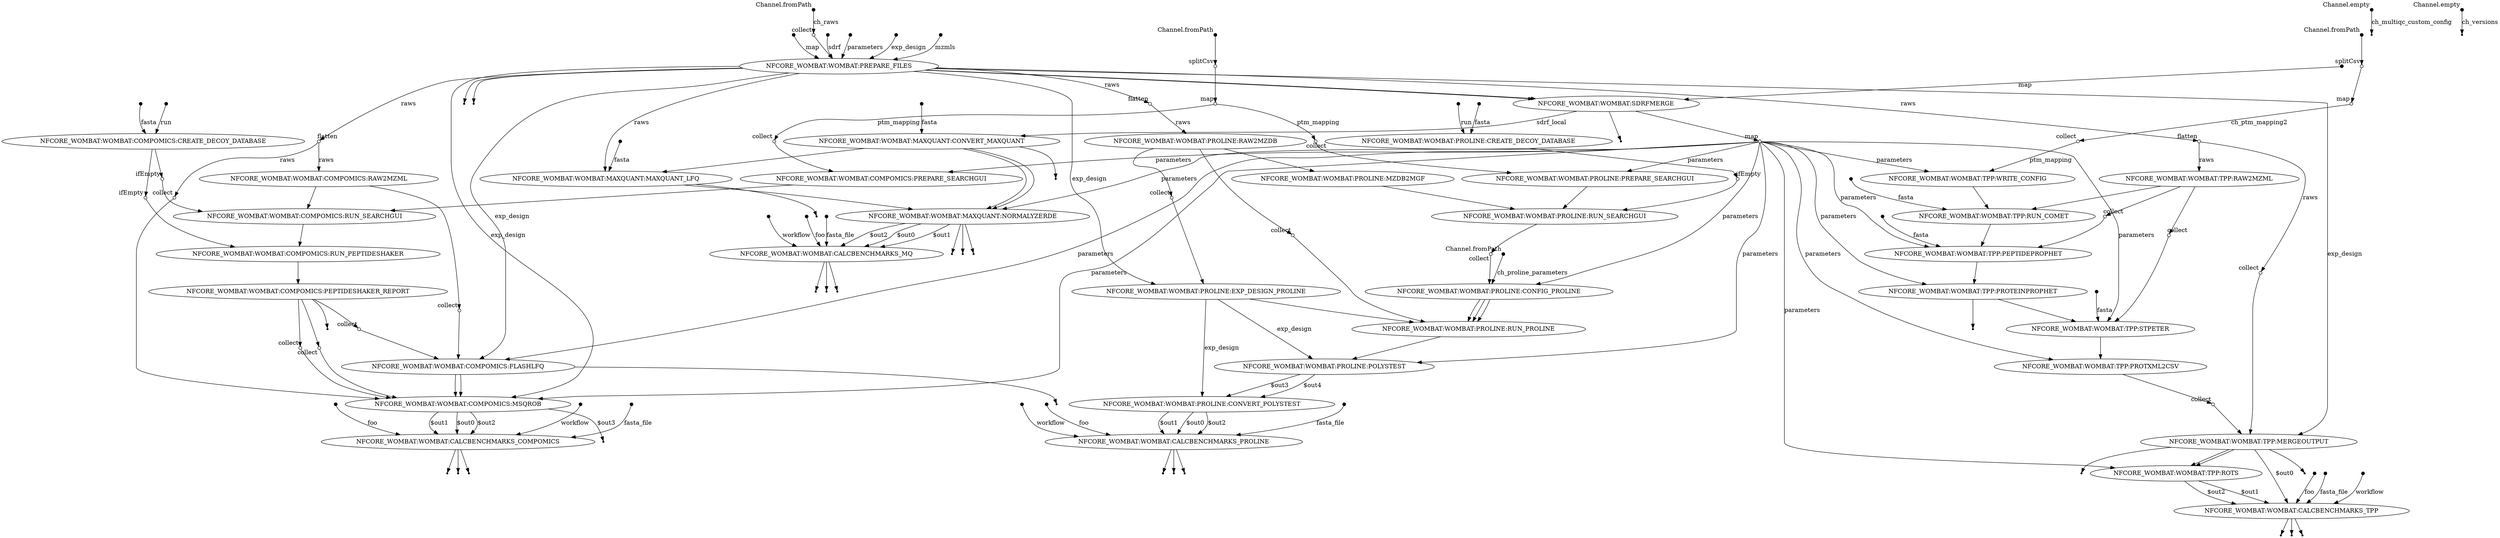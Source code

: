 digraph "dag" {
p0 [shape=point,label="",fixedsize=true,width=0.1,xlabel="Channel.fromPath"];
p12 [shape=circle,label="",fixedsize=true,width=0.1,xlabel="collect"];
p0 -> p12 [label="ch_raws"];

p1 [shape=point,label="",fixedsize=true,width=0.1,xlabel="Channel.empty"];
p2 [shape=point];
p1 -> p2 [label="ch_multiqc_custom_config"];

p3 [shape=point,label="",fixedsize=true,width=0.1,xlabel="Channel.fromPath"];
p4 [shape=circle,label="",fixedsize=true,width=0.1,xlabel="splitCsv"];
p3 -> p4;

p4 [shape=circle,label="",fixedsize=true,width=0.1,xlabel="splitCsv"];
p5 [shape=circle,label="",fixedsize=true,width=0.1,xlabel="map"];
p4 -> p5;

p5 [shape=circle,label="",fixedsize=true,width=0.1,xlabel="map"];
p48 [shape=circle,label="",fixedsize=true,width=0.1,xlabel="collect"];
p5 -> p48 [label="ptm_mapping"];

p6 [shape=point,label="",fixedsize=true,width=0.1,xlabel="Channel.fromPath"];
p7 [shape=circle,label="",fixedsize=true,width=0.1,xlabel="splitCsv"];
p6 -> p7;

p7 [shape=circle,label="",fixedsize=true,width=0.1,xlabel="splitCsv"];
p8 [shape=circle,label="",fixedsize=true,width=0.1,xlabel="map"];
p7 -> p8;

p8 [shape=circle,label="",fixedsize=true,width=0.1,xlabel="map"];
p97 [shape=circle,label="",fixedsize=true,width=0.1,xlabel="collect"];
p8 -> p97 [label="ch_ptm_mapping2"];

p9 [shape=point,label="",fixedsize=true,width=0.1,xlabel="Channel.fromPath"];
p53 [label="NFCORE_WOMBAT:WOMBAT:PROLINE:CONFIG_PROLINE"];
p9 -> p53 [label="ch_proline_parameters"];

p10 [shape=point,label="",fixedsize=true,width=0.1,xlabel="Channel.empty"];
p11 [shape=point];
p10 -> p11 [label="ch_versions"];

p12 [shape=circle,label="",fixedsize=true,width=0.1,xlabel="collect"];
p18 [label="NFCORE_WOMBAT:WOMBAT:PREPARE_FILES"];
p12 -> p18;

p13 [shape=point,label="",fixedsize=true,width=0.1];
p18 [label="NFCORE_WOMBAT:WOMBAT:PREPARE_FILES"];
p13 -> p18 [label="sdrf"];

p14 [shape=point,label="",fixedsize=true,width=0.1];
p18 [label="NFCORE_WOMBAT:WOMBAT:PREPARE_FILES"];
p14 -> p18 [label="parameters"];

p15 [shape=point,label="",fixedsize=true,width=0.1];
p18 [label="NFCORE_WOMBAT:WOMBAT:PREPARE_FILES"];
p15 -> p18 [label="exp_design"];

p16 [shape=point,label="",fixedsize=true,width=0.1];
p18 [label="NFCORE_WOMBAT:WOMBAT:PREPARE_FILES"];
p16 -> p18 [label="mzmls"];

p17 [shape=point,label="",fixedsize=true,width=0.1];
p18 [label="NFCORE_WOMBAT:WOMBAT:PREPARE_FILES"];
p17 -> p18 [label="map"];

p18 [label="NFCORE_WOMBAT:WOMBAT:PREPARE_FILES"];
p22 [label="NFCORE_WOMBAT:WOMBAT:SDRFMERGE"];
p18 -> p22;

p18 [label="NFCORE_WOMBAT:WOMBAT:PREPARE_FILES"];
p55 [label="NFCORE_WOMBAT:WOMBAT:PROLINE:EXP_DESIGN_PROLINE"];
p18 -> p55 [label="exp_design"];

p18 [label="NFCORE_WOMBAT:WOMBAT:PREPARE_FILES"];
p22 [label="NFCORE_WOMBAT:WOMBAT:SDRFMERGE"];
p18 -> p22;

p18 [label="NFCORE_WOMBAT:WOMBAT:PREPARE_FILES"];
p20 [shape=point];
p18 -> p20;

p18 [label="NFCORE_WOMBAT:WOMBAT:PREPARE_FILES"];
p29 [label="NFCORE_WOMBAT:WOMBAT:MAXQUANT:MAXQUANT_LFQ"];
p18 -> p29 [label="raws"];

p18 [label="NFCORE_WOMBAT:WOMBAT:PREPARE_FILES"];
p19 [shape=point];
p18 -> p19;

p21 [shape=point,label="",fixedsize=true,width=0.1];
p22 [label="NFCORE_WOMBAT:WOMBAT:SDRFMERGE"];
p21 -> p22 [label="map"];

p22 [label="NFCORE_WOMBAT:WOMBAT:SDRFMERGE"];
p26 [label="NFCORE_WOMBAT:WOMBAT:MAXQUANT:CONVERT_MAXQUANT"];
p22 -> p26 [label="sdrf_local"];

p22 [label="NFCORE_WOMBAT:WOMBAT:SDRFMERGE"];
p24 [shape=circle,label="",fixedsize=true,width=0.1,xlabel="map"];
p22 -> p24;

p22 [label="NFCORE_WOMBAT:WOMBAT:SDRFMERGE"];
p23 [shape=point];
p22 -> p23;

p24 [shape=circle,label="",fixedsize=true,width=0.1,xlabel="map"];
p31 [label="NFCORE_WOMBAT:WOMBAT:MAXQUANT:NORMALYZERDE"];
p24 -> p31 [label="parameters"];

p25 [shape=point,label="",fixedsize=true,width=0.1];
p26 [label="NFCORE_WOMBAT:WOMBAT:MAXQUANT:CONVERT_MAXQUANT"];
p25 -> p26 [label="fasta"];

p26 [label="NFCORE_WOMBAT:WOMBAT:MAXQUANT:CONVERT_MAXQUANT"];
p29 [label="NFCORE_WOMBAT:WOMBAT:MAXQUANT:MAXQUANT_LFQ"];
p26 -> p29;

p26 [label="NFCORE_WOMBAT:WOMBAT:MAXQUANT:CONVERT_MAXQUANT"];
p31 [label="NFCORE_WOMBAT:WOMBAT:MAXQUANT:NORMALYZERDE"];
p26 -> p31;

p26 [label="NFCORE_WOMBAT:WOMBAT:MAXQUANT:CONVERT_MAXQUANT"];
p31 [label="NFCORE_WOMBAT:WOMBAT:MAXQUANT:NORMALYZERDE"];
p26 -> p31;

p26 [label="NFCORE_WOMBAT:WOMBAT:MAXQUANT:CONVERT_MAXQUANT"];
p27 [shape=point];
p26 -> p27;

p28 [shape=point,label="",fixedsize=true,width=0.1];
p29 [label="NFCORE_WOMBAT:WOMBAT:MAXQUANT:MAXQUANT_LFQ"];
p28 -> p29 [label="fasta"];

p29 [label="NFCORE_WOMBAT:WOMBAT:MAXQUANT:MAXQUANT_LFQ"];
p31 [label="NFCORE_WOMBAT:WOMBAT:MAXQUANT:NORMALYZERDE"];
p29 -> p31;

p29 [label="NFCORE_WOMBAT:WOMBAT:MAXQUANT:MAXQUANT_LFQ"];
p30 [shape=point];
p29 -> p30;

p31 [label="NFCORE_WOMBAT:WOMBAT:MAXQUANT:NORMALYZERDE"];
p34 [shape=point];
p31 -> p34;

p31 [label="NFCORE_WOMBAT:WOMBAT:MAXQUANT:NORMALYZERDE"];
p33 [shape=point];
p31 -> p33;

p31 [label="NFCORE_WOMBAT:WOMBAT:MAXQUANT:NORMALYZERDE"];
p32 [shape=point];
p31 -> p32;

p31 [label="NFCORE_WOMBAT:WOMBAT:MAXQUANT:NORMALYZERDE"];
p38 [label="NFCORE_WOMBAT:WOMBAT:CALCBENCHMARKS_MQ"];
p31 -> p38 [label="$out1"];

p31 [label="NFCORE_WOMBAT:WOMBAT:MAXQUANT:NORMALYZERDE"];
p38 [label="NFCORE_WOMBAT:WOMBAT:CALCBENCHMARKS_MQ"];
p31 -> p38 [label="$out2"];

p31 [label="NFCORE_WOMBAT:WOMBAT:MAXQUANT:NORMALYZERDE"];
p38 [label="NFCORE_WOMBAT:WOMBAT:CALCBENCHMARKS_MQ"];
p31 -> p38 [label="$out0"];

p35 [shape=point,label="",fixedsize=true,width=0.1];
p38 [label="NFCORE_WOMBAT:WOMBAT:CALCBENCHMARKS_MQ"];
p35 -> p38 [label="foo"];

p36 [shape=point,label="",fixedsize=true,width=0.1];
p38 [label="NFCORE_WOMBAT:WOMBAT:CALCBENCHMARKS_MQ"];
p36 -> p38 [label="fasta_file"];

p37 [shape=point,label="",fixedsize=true,width=0.1];
p38 [label="NFCORE_WOMBAT:WOMBAT:CALCBENCHMARKS_MQ"];
p37 -> p38 [label="workflow"];

p38 [label="NFCORE_WOMBAT:WOMBAT:CALCBENCHMARKS_MQ"];
p41 [shape=point];
p38 -> p41;

p38 [label="NFCORE_WOMBAT:WOMBAT:CALCBENCHMARKS_MQ"];
p40 [shape=point];
p38 -> p40;

p38 [label="NFCORE_WOMBAT:WOMBAT:CALCBENCHMARKS_MQ"];
p39 [shape=point];
p38 -> p39;

p18 [label="NFCORE_WOMBAT:WOMBAT:PREPARE_FILES"];
p42 [shape=circle,label="",fixedsize=true,width=0.1,xlabel="flatten"];
p18 -> p42 [label="raws"];

p42 [shape=circle,label="",fixedsize=true,width=0.1,xlabel="flatten"];
p43 [label="NFCORE_WOMBAT:WOMBAT:PROLINE:RAW2MZDB"];
p42 -> p43 [label="raws"];

p43 [label="NFCORE_WOMBAT:WOMBAT:PROLINE:RAW2MZDB"];
p44 [label="NFCORE_WOMBAT:WOMBAT:PROLINE:MZDB2MGF"];
p43 -> p44;

p44 [label="NFCORE_WOMBAT:WOMBAT:PROLINE:MZDB2MGF"];
p51 [label="NFCORE_WOMBAT:WOMBAT:PROLINE:RUN_SEARCHGUI"];
p44 -> p51;

p45 [shape=point,label="",fixedsize=true,width=0.1];
p47 [label="NFCORE_WOMBAT:WOMBAT:PROLINE:CREATE_DECOY_DATABASE"];
p45 -> p47 [label="fasta"];

p46 [shape=point,label="",fixedsize=true,width=0.1];
p47 [label="NFCORE_WOMBAT:WOMBAT:PROLINE:CREATE_DECOY_DATABASE"];
p46 -> p47 [label="run"];

p47 [label="NFCORE_WOMBAT:WOMBAT:PROLINE:CREATE_DECOY_DATABASE"];
p50 [shape=circle,label="",fixedsize=true,width=0.1,xlabel="ifEmpty"];
p47 -> p50;

p48 [shape=circle,label="",fixedsize=true,width=0.1,xlabel="collect"];
p49 [label="NFCORE_WOMBAT:WOMBAT:PROLINE:PREPARE_SEARCHGUI"];
p48 -> p49;

p24 [shape=circle,label="",fixedsize=true,width=0.1,xlabel="map"];
p49 [label="NFCORE_WOMBAT:WOMBAT:PROLINE:PREPARE_SEARCHGUI"];
p24 -> p49 [label="parameters"];

p49 [label="NFCORE_WOMBAT:WOMBAT:PROLINE:PREPARE_SEARCHGUI"];
p51 [label="NFCORE_WOMBAT:WOMBAT:PROLINE:RUN_SEARCHGUI"];
p49 -> p51;

p50 [shape=circle,label="",fixedsize=true,width=0.1,xlabel="ifEmpty"];
p51 [label="NFCORE_WOMBAT:WOMBAT:PROLINE:RUN_SEARCHGUI"];
p50 -> p51;

p51 [label="NFCORE_WOMBAT:WOMBAT:PROLINE:RUN_SEARCHGUI"];
p52 [shape=circle,label="",fixedsize=true,width=0.1,xlabel="collect"];
p51 -> p52;

p52 [shape=circle,label="",fixedsize=true,width=0.1,xlabel="collect"];
p53 [label="NFCORE_WOMBAT:WOMBAT:PROLINE:CONFIG_PROLINE"];
p52 -> p53;

p24 [shape=circle,label="",fixedsize=true,width=0.1,xlabel="map"];
p53 [label="NFCORE_WOMBAT:WOMBAT:PROLINE:CONFIG_PROLINE"];
p24 -> p53 [label="parameters"];

p53 [label="NFCORE_WOMBAT:WOMBAT:PROLINE:CONFIG_PROLINE"];
p57 [label="NFCORE_WOMBAT:WOMBAT:PROLINE:RUN_PROLINE"];
p53 -> p57;

p53 [label="NFCORE_WOMBAT:WOMBAT:PROLINE:CONFIG_PROLINE"];
p57 [label="NFCORE_WOMBAT:WOMBAT:PROLINE:RUN_PROLINE"];
p53 -> p57;

p53 [label="NFCORE_WOMBAT:WOMBAT:PROLINE:CONFIG_PROLINE"];
p57 [label="NFCORE_WOMBAT:WOMBAT:PROLINE:RUN_PROLINE"];
p53 -> p57;

p43 [label="NFCORE_WOMBAT:WOMBAT:PROLINE:RAW2MZDB"];
p54 [shape=circle,label="",fixedsize=true,width=0.1,xlabel="collect"];
p43 -> p54;

p54 [shape=circle,label="",fixedsize=true,width=0.1,xlabel="collect"];
p55 [label="NFCORE_WOMBAT:WOMBAT:PROLINE:EXP_DESIGN_PROLINE"];
p54 -> p55;

p55 [label="NFCORE_WOMBAT:WOMBAT:PROLINE:EXP_DESIGN_PROLINE"];
p57 [label="NFCORE_WOMBAT:WOMBAT:PROLINE:RUN_PROLINE"];
p55 -> p57;

p43 [label="NFCORE_WOMBAT:WOMBAT:PROLINE:RAW2MZDB"];
p56 [shape=circle,label="",fixedsize=true,width=0.1,xlabel="collect"];
p43 -> p56;

p56 [shape=circle,label="",fixedsize=true,width=0.1,xlabel="collect"];
p57 [label="NFCORE_WOMBAT:WOMBAT:PROLINE:RUN_PROLINE"];
p56 -> p57;

p57 [label="NFCORE_WOMBAT:WOMBAT:PROLINE:RUN_PROLINE"];
p58 [label="NFCORE_WOMBAT:WOMBAT:PROLINE:POLYSTEST"];
p57 -> p58;

p55 [label="NFCORE_WOMBAT:WOMBAT:PROLINE:EXP_DESIGN_PROLINE"];
p58 [label="NFCORE_WOMBAT:WOMBAT:PROLINE:POLYSTEST"];
p55 -> p58 [label="exp_design"];

p24 [shape=circle,label="",fixedsize=true,width=0.1,xlabel="map"];
p58 [label="NFCORE_WOMBAT:WOMBAT:PROLINE:POLYSTEST"];
p24 -> p58 [label="parameters"];

p58 [label="NFCORE_WOMBAT:WOMBAT:PROLINE:POLYSTEST"];
p59 [label="NFCORE_WOMBAT:WOMBAT:PROLINE:CONVERT_POLYSTEST"];
p58 -> p59 [label="$out3"];

p58 [label="NFCORE_WOMBAT:WOMBAT:PROLINE:POLYSTEST"];
p59 [label="NFCORE_WOMBAT:WOMBAT:PROLINE:CONVERT_POLYSTEST"];
p58 -> p59 [label="$out4"];

p55 [label="NFCORE_WOMBAT:WOMBAT:PROLINE:EXP_DESIGN_PROLINE"];
p59 [label="NFCORE_WOMBAT:WOMBAT:PROLINE:CONVERT_POLYSTEST"];
p55 -> p59 [label="exp_design"];

p59 [label="NFCORE_WOMBAT:WOMBAT:PROLINE:CONVERT_POLYSTEST"];
p63 [label="NFCORE_WOMBAT:WOMBAT:CALCBENCHMARKS_PROLINE"];
p59 -> p63 [label="$out2"];

p59 [label="NFCORE_WOMBAT:WOMBAT:PROLINE:CONVERT_POLYSTEST"];
p63 [label="NFCORE_WOMBAT:WOMBAT:CALCBENCHMARKS_PROLINE"];
p59 -> p63 [label="$out1"];

p59 [label="NFCORE_WOMBAT:WOMBAT:PROLINE:CONVERT_POLYSTEST"];
p63 [label="NFCORE_WOMBAT:WOMBAT:CALCBENCHMARKS_PROLINE"];
p59 -> p63 [label="$out0"];

p60 [shape=point,label="",fixedsize=true,width=0.1];
p63 [label="NFCORE_WOMBAT:WOMBAT:CALCBENCHMARKS_PROLINE"];
p60 -> p63 [label="foo"];

p61 [shape=point,label="",fixedsize=true,width=0.1];
p63 [label="NFCORE_WOMBAT:WOMBAT:CALCBENCHMARKS_PROLINE"];
p61 -> p63 [label="fasta_file"];

p62 [shape=point,label="",fixedsize=true,width=0.1];
p63 [label="NFCORE_WOMBAT:WOMBAT:CALCBENCHMARKS_PROLINE"];
p62 -> p63 [label="workflow"];

p63 [label="NFCORE_WOMBAT:WOMBAT:CALCBENCHMARKS_PROLINE"];
p66 [shape=point];
p63 -> p66;

p63 [label="NFCORE_WOMBAT:WOMBAT:CALCBENCHMARKS_PROLINE"];
p65 [shape=point];
p63 -> p65;

p63 [label="NFCORE_WOMBAT:WOMBAT:CALCBENCHMARKS_PROLINE"];
p64 [shape=point];
p63 -> p64;

p18 [label="NFCORE_WOMBAT:WOMBAT:PREPARE_FILES"];
p67 [shape=circle,label="",fixedsize=true,width=0.1,xlabel="flatten"];
p18 -> p67 [label="raws"];

p67 [shape=circle,label="",fixedsize=true,width=0.1,xlabel="flatten"];
p68 [label="NFCORE_WOMBAT:WOMBAT:COMPOMICS:RAW2MZML"];
p67 -> p68 [label="raws"];

p68 [label="NFCORE_WOMBAT:WOMBAT:COMPOMICS:RAW2MZML"];
p75 [label="NFCORE_WOMBAT:WOMBAT:COMPOMICS:RUN_SEARCHGUI"];
p68 -> p75;

p69 [shape=point,label="",fixedsize=true,width=0.1];
p71 [label="NFCORE_WOMBAT:WOMBAT:COMPOMICS:CREATE_DECOY_DATABASE"];
p69 -> p71 [label="fasta"];

p70 [shape=point,label="",fixedsize=true,width=0.1];
p71 [label="NFCORE_WOMBAT:WOMBAT:COMPOMICS:CREATE_DECOY_DATABASE"];
p70 -> p71 [label="run"];

p71 [label="NFCORE_WOMBAT:WOMBAT:COMPOMICS:CREATE_DECOY_DATABASE"];
p74 [shape=circle,label="",fixedsize=true,width=0.1,xlabel="ifEmpty"];
p71 -> p74;

p5 [shape=circle,label="",fixedsize=true,width=0.1,xlabel="map"];
p72 [shape=circle,label="",fixedsize=true,width=0.1,xlabel="collect"];
p5 -> p72 [label="ptm_mapping"];

p72 [shape=circle,label="",fixedsize=true,width=0.1,xlabel="collect"];
p73 [label="NFCORE_WOMBAT:WOMBAT:COMPOMICS:PREPARE_SEARCHGUI"];
p72 -> p73;

p24 [shape=circle,label="",fixedsize=true,width=0.1,xlabel="map"];
p73 [label="NFCORE_WOMBAT:WOMBAT:COMPOMICS:PREPARE_SEARCHGUI"];
p24 -> p73 [label="parameters"];

p73 [label="NFCORE_WOMBAT:WOMBAT:COMPOMICS:PREPARE_SEARCHGUI"];
p75 [label="NFCORE_WOMBAT:WOMBAT:COMPOMICS:RUN_SEARCHGUI"];
p73 -> p75;

p74 [shape=circle,label="",fixedsize=true,width=0.1,xlabel="ifEmpty"];
p75 [label="NFCORE_WOMBAT:WOMBAT:COMPOMICS:RUN_SEARCHGUI"];
p74 -> p75;

p75 [label="NFCORE_WOMBAT:WOMBAT:COMPOMICS:RUN_SEARCHGUI"];
p77 [label="NFCORE_WOMBAT:WOMBAT:COMPOMICS:RUN_PEPTIDESHAKER"];
p75 -> p77;

p71 [label="NFCORE_WOMBAT:WOMBAT:COMPOMICS:CREATE_DECOY_DATABASE"];
p76 [shape=circle,label="",fixedsize=true,width=0.1,xlabel="ifEmpty"];
p71 -> p76;

p76 [shape=circle,label="",fixedsize=true,width=0.1,xlabel="ifEmpty"];
p77 [label="NFCORE_WOMBAT:WOMBAT:COMPOMICS:RUN_PEPTIDESHAKER"];
p76 -> p77;

p77 [label="NFCORE_WOMBAT:WOMBAT:COMPOMICS:RUN_PEPTIDESHAKER"];
p78 [label="NFCORE_WOMBAT:WOMBAT:COMPOMICS:PEPTIDESHAKER_REPORT"];
p77 -> p78;

p78 [label="NFCORE_WOMBAT:WOMBAT:COMPOMICS:PEPTIDESHAKER_REPORT"];
p79 [shape=point];
p78 -> p79;

p78 [label="NFCORE_WOMBAT:WOMBAT:COMPOMICS:PEPTIDESHAKER_REPORT"];
p85 [shape=circle,label="",fixedsize=true,width=0.1,xlabel="collect"];
p78 -> p85;

p78 [label="NFCORE_WOMBAT:WOMBAT:COMPOMICS:PEPTIDESHAKER_REPORT"];
p86 [shape=circle,label="",fixedsize=true,width=0.1,xlabel="collect"];
p78 -> p86;

p78 [label="NFCORE_WOMBAT:WOMBAT:COMPOMICS:PEPTIDESHAKER_REPORT"];
p80 [shape=circle,label="",fixedsize=true,width=0.1,xlabel="collect"];
p78 -> p80;

p80 [shape=circle,label="",fixedsize=true,width=0.1,xlabel="collect"];
p82 [label="NFCORE_WOMBAT:WOMBAT:COMPOMICS:FLASHLFQ"];
p80 -> p82;

p68 [label="NFCORE_WOMBAT:WOMBAT:COMPOMICS:RAW2MZML"];
p81 [shape=circle,label="",fixedsize=true,width=0.1,xlabel="collect"];
p68 -> p81;

p81 [shape=circle,label="",fixedsize=true,width=0.1,xlabel="collect"];
p82 [label="NFCORE_WOMBAT:WOMBAT:COMPOMICS:FLASHLFQ"];
p81 -> p82;

p24 [shape=circle,label="",fixedsize=true,width=0.1,xlabel="map"];
p82 [label="NFCORE_WOMBAT:WOMBAT:COMPOMICS:FLASHLFQ"];
p24 -> p82 [label="parameters"];

p18 [label="NFCORE_WOMBAT:WOMBAT:PREPARE_FILES"];
p82 [label="NFCORE_WOMBAT:WOMBAT:COMPOMICS:FLASHLFQ"];
p18 -> p82 [label="exp_design"];

p82 [label="NFCORE_WOMBAT:WOMBAT:COMPOMICS:FLASHLFQ"];
p83 [shape=point];
p82 -> p83;

p82 [label="NFCORE_WOMBAT:WOMBAT:COMPOMICS:FLASHLFQ"];
p87 [label="NFCORE_WOMBAT:WOMBAT:COMPOMICS:MSQROB"];
p82 -> p87;

p82 [label="NFCORE_WOMBAT:WOMBAT:COMPOMICS:FLASHLFQ"];
p87 [label="NFCORE_WOMBAT:WOMBAT:COMPOMICS:MSQROB"];
p82 -> p87;

p67 [shape=circle,label="",fixedsize=true,width=0.1,xlabel="flatten"];
p84 [shape=circle,label="",fixedsize=true,width=0.1,xlabel="collect"];
p67 -> p84 [label="raws"];

p84 [shape=circle,label="",fixedsize=true,width=0.1,xlabel="collect"];
p87 [label="NFCORE_WOMBAT:WOMBAT:COMPOMICS:MSQROB"];
p84 -> p87;

p85 [shape=circle,label="",fixedsize=true,width=0.1,xlabel="collect"];
p87 [label="NFCORE_WOMBAT:WOMBAT:COMPOMICS:MSQROB"];
p85 -> p87;

p86 [shape=circle,label="",fixedsize=true,width=0.1,xlabel="collect"];
p87 [label="NFCORE_WOMBAT:WOMBAT:COMPOMICS:MSQROB"];
p86 -> p87;

p18 [label="NFCORE_WOMBAT:WOMBAT:PREPARE_FILES"];
p87 [label="NFCORE_WOMBAT:WOMBAT:COMPOMICS:MSQROB"];
p18 -> p87 [label="exp_design"];

p24 [shape=circle,label="",fixedsize=true,width=0.1,xlabel="map"];
p87 [label="NFCORE_WOMBAT:WOMBAT:COMPOMICS:MSQROB"];
p24 -> p87 [label="parameters"];

p87 [label="NFCORE_WOMBAT:WOMBAT:COMPOMICS:MSQROB"];
p88 [shape=point];
p87 -> p88 [label="$out3"];

p87 [label="NFCORE_WOMBAT:WOMBAT:COMPOMICS:MSQROB"];
p92 [label="NFCORE_WOMBAT:WOMBAT:CALCBENCHMARKS_COMPOMICS"];
p87 -> p92 [label="$out2"];

p87 [label="NFCORE_WOMBAT:WOMBAT:COMPOMICS:MSQROB"];
p92 [label="NFCORE_WOMBAT:WOMBAT:CALCBENCHMARKS_COMPOMICS"];
p87 -> p92 [label="$out1"];

p87 [label="NFCORE_WOMBAT:WOMBAT:COMPOMICS:MSQROB"];
p92 [label="NFCORE_WOMBAT:WOMBAT:CALCBENCHMARKS_COMPOMICS"];
p87 -> p92 [label="$out0"];

p89 [shape=point,label="",fixedsize=true,width=0.1];
p92 [label="NFCORE_WOMBAT:WOMBAT:CALCBENCHMARKS_COMPOMICS"];
p89 -> p92 [label="foo"];

p90 [shape=point,label="",fixedsize=true,width=0.1];
p92 [label="NFCORE_WOMBAT:WOMBAT:CALCBENCHMARKS_COMPOMICS"];
p90 -> p92 [label="fasta_file"];

p91 [shape=point,label="",fixedsize=true,width=0.1];
p92 [label="NFCORE_WOMBAT:WOMBAT:CALCBENCHMARKS_COMPOMICS"];
p91 -> p92 [label="workflow"];

p92 [label="NFCORE_WOMBAT:WOMBAT:CALCBENCHMARKS_COMPOMICS"];
p95 [shape=point];
p92 -> p95;

p92 [label="NFCORE_WOMBAT:WOMBAT:CALCBENCHMARKS_COMPOMICS"];
p94 [shape=point];
p92 -> p94;

p92 [label="NFCORE_WOMBAT:WOMBAT:CALCBENCHMARKS_COMPOMICS"];
p93 [shape=point];
p92 -> p93;

p18 [label="NFCORE_WOMBAT:WOMBAT:PREPARE_FILES"];
p96 [shape=circle,label="",fixedsize=true,width=0.1,xlabel="flatten"];
p18 -> p96 [label="raws"];

p96 [shape=circle,label="",fixedsize=true,width=0.1,xlabel="flatten"];
p98 [label="NFCORE_WOMBAT:WOMBAT:TPP:RAW2MZML"];
p96 -> p98 [label="raws"];

p97 [shape=circle,label="",fixedsize=true,width=0.1,xlabel="collect"];
p99 [label="NFCORE_WOMBAT:WOMBAT:TPP:WRITE_CONFIG"];
p97 -> p99 [label="ptm_mapping"];

p98 [label="NFCORE_WOMBAT:WOMBAT:TPP:RAW2MZML"];
p101 [label="NFCORE_WOMBAT:WOMBAT:TPP:RUN_COMET"];
p98 -> p101;

p24 [shape=circle,label="",fixedsize=true,width=0.1,xlabel="map"];
p99 [label="NFCORE_WOMBAT:WOMBAT:TPP:WRITE_CONFIG"];
p24 -> p99 [label="parameters"];

p99 [label="NFCORE_WOMBAT:WOMBAT:TPP:WRITE_CONFIG"];
p101 [label="NFCORE_WOMBAT:WOMBAT:TPP:RUN_COMET"];
p99 -> p101;

p100 [shape=point,label="",fixedsize=true,width=0.1];
p101 [label="NFCORE_WOMBAT:WOMBAT:TPP:RUN_COMET"];
p100 -> p101 [label="fasta"];

p101 [label="NFCORE_WOMBAT:WOMBAT:TPP:RUN_COMET"];
p104 [label="NFCORE_WOMBAT:WOMBAT:TPP:PEPTIDEPROPHET"];
p101 -> p104;

p98 [label="NFCORE_WOMBAT:WOMBAT:TPP:RAW2MZML"];
p102 [shape=circle,label="",fixedsize=true,width=0.1,xlabel="collect"];
p98 -> p102;

p102 [shape=circle,label="",fixedsize=true,width=0.1,xlabel="collect"];
p104 [label="NFCORE_WOMBAT:WOMBAT:TPP:PEPTIDEPROPHET"];
p102 -> p104;

p103 [shape=point,label="",fixedsize=true,width=0.1];
p104 [label="NFCORE_WOMBAT:WOMBAT:TPP:PEPTIDEPROPHET"];
p103 -> p104 [label="fasta"];

p24 [shape=circle,label="",fixedsize=true,width=0.1,xlabel="map"];
p104 [label="NFCORE_WOMBAT:WOMBAT:TPP:PEPTIDEPROPHET"];
p24 -> p104 [label="parameters"];

p104 [label="NFCORE_WOMBAT:WOMBAT:TPP:PEPTIDEPROPHET"];
p105 [label="NFCORE_WOMBAT:WOMBAT:TPP:PROTEINPROPHET"];
p104 -> p105;

p24 [shape=circle,label="",fixedsize=true,width=0.1,xlabel="map"];
p105 [label="NFCORE_WOMBAT:WOMBAT:TPP:PROTEINPROPHET"];
p24 -> p105 [label="parameters"];

p105 [label="NFCORE_WOMBAT:WOMBAT:TPP:PROTEINPROPHET"];
p109 [label="NFCORE_WOMBAT:WOMBAT:TPP:STPETER"];
p105 -> p109;

p105 [label="NFCORE_WOMBAT:WOMBAT:TPP:PROTEINPROPHET"];
p106 [shape=point];
p105 -> p106;

p98 [label="NFCORE_WOMBAT:WOMBAT:TPP:RAW2MZML"];
p107 [shape=circle,label="",fixedsize=true,width=0.1,xlabel="collect"];
p98 -> p107;

p107 [shape=circle,label="",fixedsize=true,width=0.1,xlabel="collect"];
p109 [label="NFCORE_WOMBAT:WOMBAT:TPP:STPETER"];
p107 -> p109;

p108 [shape=point,label="",fixedsize=true,width=0.1];
p109 [label="NFCORE_WOMBAT:WOMBAT:TPP:STPETER"];
p108 -> p109 [label="fasta"];

p24 [shape=circle,label="",fixedsize=true,width=0.1,xlabel="map"];
p109 [label="NFCORE_WOMBAT:WOMBAT:TPP:STPETER"];
p24 -> p109 [label="parameters"];

p109 [label="NFCORE_WOMBAT:WOMBAT:TPP:STPETER"];
p110 [label="NFCORE_WOMBAT:WOMBAT:TPP:PROTXML2CSV"];
p109 -> p110;

p24 [shape=circle,label="",fixedsize=true,width=0.1,xlabel="map"];
p110 [label="NFCORE_WOMBAT:WOMBAT:TPP:PROTXML2CSV"];
p24 -> p110 [label="parameters"];

p110 [label="NFCORE_WOMBAT:WOMBAT:TPP:PROTXML2CSV"];
p111 [shape=circle,label="",fixedsize=true,width=0.1,xlabel="collect"];
p110 -> p111;

p111 [shape=circle,label="",fixedsize=true,width=0.1,xlabel="collect"];
p113 [label="NFCORE_WOMBAT:WOMBAT:TPP:MERGEOUTPUT"];
p111 -> p113;

p96 [shape=circle,label="",fixedsize=true,width=0.1,xlabel="flatten"];
p112 [shape=circle,label="",fixedsize=true,width=0.1,xlabel="collect"];
p96 -> p112 [label="raws"];

p112 [shape=circle,label="",fixedsize=true,width=0.1,xlabel="collect"];
p113 [label="NFCORE_WOMBAT:WOMBAT:TPP:MERGEOUTPUT"];
p112 -> p113;

p18 [label="NFCORE_WOMBAT:WOMBAT:PREPARE_FILES"];
p113 [label="NFCORE_WOMBAT:WOMBAT:TPP:MERGEOUTPUT"];
p18 -> p113 [label="exp_design"];

p113 [label="NFCORE_WOMBAT:WOMBAT:TPP:MERGEOUTPUT"];
p115 [shape=point];
p113 -> p115;

p113 [label="NFCORE_WOMBAT:WOMBAT:TPP:MERGEOUTPUT"];
p114 [shape=point];
p113 -> p114;

p113 [label="NFCORE_WOMBAT:WOMBAT:TPP:MERGEOUTPUT"];
p116 [label="NFCORE_WOMBAT:WOMBAT:TPP:ROTS"];
p113 -> p116;

p113 [label="NFCORE_WOMBAT:WOMBAT:TPP:MERGEOUTPUT"];
p116 [label="NFCORE_WOMBAT:WOMBAT:TPP:ROTS"];
p113 -> p116;

p113 [label="NFCORE_WOMBAT:WOMBAT:TPP:MERGEOUTPUT"];
p120 [label="NFCORE_WOMBAT:WOMBAT:CALCBENCHMARKS_TPP"];
p113 -> p120 [label="$out0"];

p24 [shape=circle,label="",fixedsize=true,width=0.1,xlabel="map"];
p116 [label="NFCORE_WOMBAT:WOMBAT:TPP:ROTS"];
p24 -> p116 [label="parameters"];

p116 [label="NFCORE_WOMBAT:WOMBAT:TPP:ROTS"];
p120 [label="NFCORE_WOMBAT:WOMBAT:CALCBENCHMARKS_TPP"];
p116 -> p120 [label="$out1"];

p116 [label="NFCORE_WOMBAT:WOMBAT:TPP:ROTS"];
p120 [label="NFCORE_WOMBAT:WOMBAT:CALCBENCHMARKS_TPP"];
p116 -> p120 [label="$out2"];

p117 [shape=point,label="",fixedsize=true,width=0.1];
p120 [label="NFCORE_WOMBAT:WOMBAT:CALCBENCHMARKS_TPP"];
p117 -> p120 [label="foo"];

p118 [shape=point,label="",fixedsize=true,width=0.1];
p120 [label="NFCORE_WOMBAT:WOMBAT:CALCBENCHMARKS_TPP"];
p118 -> p120 [label="fasta_file"];

p119 [shape=point,label="",fixedsize=true,width=0.1];
p120 [label="NFCORE_WOMBAT:WOMBAT:CALCBENCHMARKS_TPP"];
p119 -> p120 [label="workflow"];

p120 [label="NFCORE_WOMBAT:WOMBAT:CALCBENCHMARKS_TPP"];
p123 [shape=point];
p120 -> p123;

p120 [label="NFCORE_WOMBAT:WOMBAT:CALCBENCHMARKS_TPP"];
p122 [shape=point];
p120 -> p122;

p120 [label="NFCORE_WOMBAT:WOMBAT:CALCBENCHMARKS_TPP"];
p121 [shape=point];
p120 -> p121;

}
